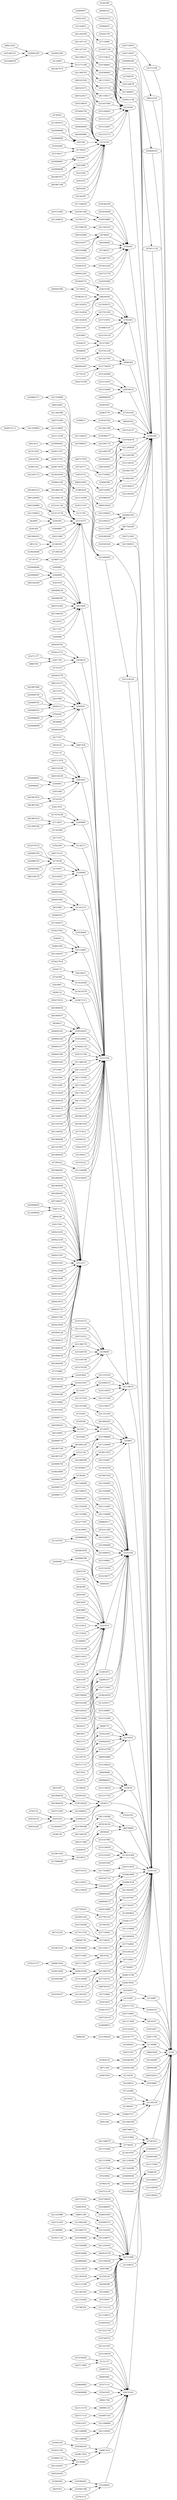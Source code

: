 digraph{
rankdir=LR;

Q20718116 -> Q1930911;
Q41168079 -> Q774918;
Q51153049 -> Q774918;
Q3807050 -> Q135674;
Q18608951 -> Q132405;
Q20718910 -> Q2711528;
Q20719555 -> Q8022520;
Q26690206 -> Q26690201;
Q60508121 -> Q55611124;
Q67206427 -> Q312257;
Q67206454 -> Q837606;
Q55611124 -> Q160;
Q87764595 -> Q168366;
Q37754891 -> Q144144;
Q55109234 -> Q144144;
Q20717725 -> Q1064353;
Q20718993 -> Q618357;
Q21317444 -> Q618357;
Q132405 -> Q134967;
Q618357 -> Q160;
Q1064353 -> Q160;
Q1930911 -> Q134967;
Q1953027 -> Q160;
Q2711528 -> Q160;
Q2871783 -> Q160;
Q3268443 -> Q134988;
Q3733843 -> Q144144;
Q4805828 -> Q160;
Q5104580 -> Q160;
Q5675355 -> Q134988;
Q6909386 -> Q160;
Q7760847 -> Q144144;
Q8022520 -> Q160;
Q18580365 -> Q134988;
Q18581548 -> Q134988;
Q20672796 -> Q144144;
Q20679561 -> Q144144;
Q20721491 -> Q144144;
Q21590653 -> Q144144;
Q26690201 -> Q160;
Q28182611 -> Q160;
Q135674 -> Q2459803;
Q310503 -> Q1190158;
Q1366647 -> Q1190158;
Q3708570 -> Q168366;
Q18156078 -> Q168366;
Q18607517 -> Q1190158;
Q21368851 -> Q168366;
Q21446346 -> Q1190158;
Q29912138 -> Q168366;
Q42669 -> Q244293;
Q207114 -> Q312257;
Q207744 -> Q459616;
Q210872 -> Q950620;
Q215332 -> Q594051;
Q216435 -> Q837606;
Q217147 -> Q837606;
Q244300 -> Q244293;
Q247990 -> Q594051;
Q260018 -> Q950620;
Q277767 -> Q667436;
Q300946 -> Q837606;
Q300949 -> Q949450;
Q300949 -> Q20886786;
Q300961 -> Q583001;
Q300991 -> Q837606;
Q300994 -> Q837606;
Q301018 -> Q837606;
Q301048 -> Q583001;
Q503578 -> Q243810;
Q551786 -> Q243810;
Q604326 -> Q312257;
Q636590 -> Q243810;
Q649513 -> Q594051;
Q713853 -> Q309999;
Q724354 -> Q583001;
Q735210 -> Q459616;
Q755733 -> Q583001;
Q764242 -> Q594051;
Q838940 -> Q594051;
Q918331 -> Q667436;
Q924364 -> Q243810;
Q943830 -> Q243810;
Q943889 -> Q243810;
Q944981 -> Q243810;
Q1125014 -> Q243810;
Q1125029 -> Q243810;
Q1147076 -> Q949450;
Q1147076 -> Q20886828;
Q1192406 -> Q309999;
Q1506003 -> Q243810;
Q3017041 -> Q312257;
Q3017051 -> Q309999;
Q15734508 -> Q243810;
Q17476198 -> Q309999;
Q20717172 -> Q648772;
Q20717470 -> Q583001;
Q20717994 -> Q919342;
Q20731965 -> Q919342;
Q21359914 -> Q244293;
Q22112818 -> Q597988;
Q40334196 -> Q583001;
Q40334258 -> Q583001;
Q40425203 -> Q312257;
Q40425256 -> Q312257;
Q40425305 -> Q312257;
Q40425347 -> Q312257;
Q40425391 -> Q312257;
Q40425446 -> Q312257;
Q40425498 -> Q312257;
Q40425557 -> Q312257;
Q40425615 -> Q312257;
Q40425672 -> Q312257;
Q40425725 -> Q312257;
Q40425783 -> Q312257;
Q40425836 -> Q312257;
Q40458781 -> Q459616;
Q40485038 -> Q949450;
Q40488254 -> Q837606;
Q40488395 -> Q837606;
Q40514423 -> Q243810;
Q41219029 -> Q1006197;
Q45894126 -> Q312257;
Q55612712 -> Q459616;
Q56192860 -> Q478604;
Q56192877 -> Q478604;
Q56192888 -> Q478604;
Q56192893 -> Q478604;
Q56492925 -> Q594051;
Q56493379 -> Q594051;
Q60332362 -> Q837606;
Q60332373 -> Q594051;
Q131137 -> Q2670162;
Q133320 -> Q232829;
Q244293 -> Q1574757;
Q478604 -> Q766441;
Q597988 -> Q2721468;
Q1527843 -> Q782603;
Q1550234 -> Q2721468;
Q2087313 -> Q2670162;
Q2658298 -> Q2721468;
Q3008867 -> Q1574757;
Q3021080 -> Q1574757;
Q3382003 -> Q1574757;
Q3633194 -> Q782603;
Q3906651 -> Q232829;
Q4820658 -> Q782603;
Q5283750 -> Q232829;
Q5528061 -> Q2721468;
Q6005481 -> Q2670162;
Q6294606 -> Q766441;
Q6425804 -> Q1965630;
Q7077131 -> Q2670162;
Q7133685 -> Q232829;
Q7189536 -> Q1574757;
Q7198257 -> Q766441;
Q7641925 -> Q2670162;
Q7678497 -> Q2721468;
Q9061700 -> Q2670162;
Q9080124 -> Q2670162;
Q11712114 -> Q2721468;
Q12087703 -> Q766441;
Q12778450 -> Q898360;
Q13156613 -> Q2721468;
Q14691822 -> Q2721468;
Q15042672 -> Q782603;
Q15222718 -> Q2721468;
Q15653244 -> Q766441;
Q15697126 -> Q232829;
Q15701238 -> Q898360;
Q15701250 -> Q782603;
Q15715951 -> Q782603;
Q15716031 -> Q232829;
Q16687510 -> Q2670162;
Q16748661 -> Q232829;
Q16748752 -> Q2721468;
Q16752130 -> Q2721468;
Q16753779 -> Q766441;
Q16758029 -> Q2721468;
Q16983510 -> Q782603;
Q18205909 -> Q766441;
Q18344199 -> Q766441;
Q18388005 -> Q2721468;
Q18580091 -> Q232829;
Q19897121 -> Q1574757;
Q19900061 -> Q1574757;
Q20672357 -> Q1574757;
Q20672761 -> Q1574757;
Q20673079 -> Q1574757;
Q21298686 -> Q2670162;
Q21353705 -> Q898360;
Q21357249 -> Q1139670;
Q21364389 -> Q1965630;
Q23843936 -> Q1574757;
Q28605495 -> Q2721468;
Q28751944 -> Q1965630;
Q41155413 -> Q232829;
Q41157116 -> Q232829;
Q41158517 -> Q232829;
Q41159283 -> Q2670162;
Q55630049 -> Q766441;
Q58901438 -> Q1574757;
Q61884318 -> Q1574757;
Q134273 -> Q215760;
Q135955 -> Q10867;
Q149069 -> Q215760;
Q243810 -> Q193106;
Q309999 -> Q215760;
Q312257 -> Q215760;
Q459616 -> Q215760;
Q583001 -> Q215760;
Q594051 -> Q215760;
Q648772 -> Q219419;
Q667436 -> Q215760;
Q774918 -> Q7581923;
Q837606 -> Q215760;
Q949450 -> Q193106;
Q1061872 -> Q193106;
Q1341231 -> Q215760;
Q1854664 -> Q215760;
Q2123883 -> Q215760;
Q2428914 -> Q2459803;
Q2880357 -> Q193106;
Q2896224 -> Q54873;
Q3022426 -> Q219419;
Q5581922 -> Q54873;
Q6809496 -> Q19078;
Q9259071 -> Q215760;
Q10772945 -> Q193106;
Q10786368 -> Q54873;
Q10786368 -> Q3242241;
Q10798086 -> Q10867;
Q10824054 -> Q193106;
Q13256517 -> Q193106;
Q13416558 -> Q193106;
Q13419787 -> Q7581923;
Q13420280 -> Q215760;
Q15631679 -> Q215760;
Q15967418 -> Q193106;
Q16628343 -> Q219419;
Q16671511 -> Q215760;
Q17126060 -> Q10867;
Q18385682 -> Q18609057;
Q18510798 -> Q219419;
Q18520455 -> Q215760;
Q18520463 -> Q215760;
Q18520929 -> Q54873;
Q18602124 -> Q215760;
Q18609056 -> Q18609057;
Q18609100 -> Q18609057;
Q19817455 -> Q10867;
Q20721746 -> Q215760;
Q21008922 -> Q54873;
Q21334046 -> Q7581923;
Q21344486 -> Q7581923;
Q21352847 -> Q10867;
Q21353544 -> Q10867;
Q21356482 -> Q193106;
Q21356488 -> Q193106;
Q21368140 -> Q215760;
Q21694343 -> Q193106;
Q41152479 -> Q215760;
Q41153483 -> Q193106;
Q41153856 -> Q215760;
Q41154821 -> Q215760;
Q41156273 -> Q215760;
Q41156896 -> Q193106;
Q41157003 -> Q215760;
Q48798872 -> Q7581923;
Q48809117 -> Q193106;
Q48966823 -> Q19078;
Q55221285 -> Q193106;
Q61883557 -> Q215760;
Q61883558 -> Q215760;
Q61883559 -> Q215760;
Q61884283 -> Q10867;
Q66826886 -> Q219419;
Q26843 -> Q2123883;
Q81214 -> Q3382003;
Q132072 -> Q16628343;
Q159426 -> Q18510798;
Q174652 -> Q4820658;
Q179154 -> Q12778450;
Q188130 -> Q10786368;
Q189615 -> Q18520792;
Q193683 -> Q1527843;
Q203897 -> Q15631679;
Q205329 -> Q2896224;
Q208132 -> Q16671511;
Q244172 -> Q9259071;
Q244410 -> Q1527843;
Q322138 -> Q10798086;
Q506604 -> Q1527843;
Q622597 -> Q18520929;
Q623173 -> Q2880357;
Q629227 -> Q1061872;
Q657051 -> Q3022426;
Q724349 -> Q13420280;
Q738564 -> Q19817455;
Q751965 -> Q18520463;
Q779770 -> Q19897121;
Q803927 -> Q1061872;
Q838812 -> Q18520455;
Q910093 -> Q10772945;
Q935680 -> Q1341231;
Q1120832 -> Q18580091;
Q1124755 -> Q10824054;
Q1964584 -> Q18602124;
Q2649322 -> Q1341231;
Q2881494 -> Q2123883;
Q3621452 -> Q16748661;
Q3633191 -> Q15701250;
Q3726717 -> Q15729942;
Q3732844 -> Q15701238;
Q3798324 -> Q11712114;
Q3894957 -> Q7133685;
Q3991832 -> Q15653244;
Q15304471 -> Q1854664;
Q15640675 -> Q2896224;
Q15958617 -> Q17126060;
Q18608960 -> Q7641925;
Q18608962 -> Q7077131;
Q19818114 -> Q4820658;
Q19829408 -> Q3382003;
Q20717133 -> Q16687510;
Q20717935 -> Q15729942;
Q20719191 -> Q16758029;
Q20719312 -> Q11703863;
Q21265565 -> Q5528061;
Q21305430 -> Q1550234;
Q21316282 -> Q7678497;
Q21356425 -> Q18586277;
Q22112180 -> Q1550234;
Q22113119 -> Q9080124;
Q22286308 -> Q10798086;
Q26799664 -> Q1061872;
Q40324366 -> Q1061872;
Q40324424 -> Q1061872;
Q40693442 -> Q1341231;
Q40693481 -> Q1341231;
Q40695181 -> Q18520455;
Q40695249 -> Q18520455;
Q40695317 -> Q18520455;
Q40695384 -> Q18520455;
Q40695450 -> Q18520455;
Q41162832 -> Q4820658;
Q41162834 -> Q4820658;
Q41162836 -> Q4820658;
Q41166507 -> Q2123883;
Q41219031 -> Q1006197;
Q55604751 -> Q3633194;
Q55627818 -> Q2123883;
Q55627821 -> Q2123883;
Q56274746 -> Q12778450;
Q56276531 -> Q16671511;
Q60496367 -> Q12778450;
Q61885239 -> Q10798086;
Q67019494 -> Q1061872;
Q90042367 -> Q3633194;
Q10867 -> Q144144;
Q54873 -> Q19078;
Q54873 -> Q144144;
Q134967 -> Q160;
Q134988 -> Q160;
Q193106 -> Q144144;
Q215760 -> Q144144;
Q219419 -> Q144144;
Q232829 -> Q168366;
Q766441 -> Q168366;
Q782603 -> Q168366;
Q898360 -> Q168366;
Q1190158 -> Q160;
Q1574757 -> Q144144;
Q1965630 -> Q144144;
Q2459803 -> Q160;
Q3242241 -> Q144144;
Q5659414 -> Q168366;
Q6078080 -> Q144144;
Q7161639 -> Q168366;
Q7581923 -> Q160;
Q9049302 -> Q168366;
Q10314137 -> Q168366;
Q13410384 -> Q144144;
Q16715479 -> Q144144;
Q16963900 -> Q144144;
Q16993534 -> Q144144;
Q18609057 -> Q160;
Q19760078 -> Q168366;
Q21290928 -> Q168366;
Q21364383 -> Q144144;
Q21587967 -> Q144144;
Q24091683 -> Q160;
Q33137692 -> Q160;
Q37730357 -> Q144144;
Q215760 -> Q1139670;
Q1250832 -> Q568536;
Q1574757 -> Q21446362;
Q1965630 -> Q21446362;
Q2670162 -> Q568536;
Q2721468 -> Q568536;
Q21299780 -> Q168366;
Q33138163 -> Q168366;
Q35081705 -> Q168366;
Q539849 -> Q1139670;
Q21353554 -> Q1139670;
Q21646533 -> Q1139670;
Q33134035 -> Q1139670;
Q33134037 -> Q1139670;
Q4867470 -> Q2670162;
Q5299042 -> Q2670162;
Q16934882 -> Q766441;
Q16999725 -> Q2721468;
Q21218892 -> Q1965630;
Q21221567 -> Q2670162;
Q21224292 -> Q2721468;
Q21228675 -> Q2721468;
Q21229105 -> Q2721468;
Q21293516 -> Q766441;
Q21359909 -> Q1965630;
Q21446134 -> Q1574757;
Q21447460 -> Q232829;
Q33141126 -> Q1574757;
Q33149043 -> Q232829;
Q33150134 -> Q782603;
Q33151327 -> Q232829;
Q33152661 -> Q232829;
Q33152713 -> Q232829;
Q33153739 -> Q1574757;
Q33156456 -> Q2670162;
Q7125489 -> Q1190158;
Q33141052 -> Q134988;
Q33141777 -> Q134988;
Q19078 -> Q144144;
Q1139670 -> Q144144;
Q33189853 -> Q160;
Q33189958 -> Q160;
Q33190052 -> Q160;
Q12004824 -> Q144144;
Q12062582 -> Q168366;
Q33190015 -> Q168366;
Q33190292 -> Q168366;
Q33134624 -> Q19078;
Q33137742 -> Q19078;
Q16911577 -> Q144144;
Q21219068 -> Q144144;
Q21224524 -> Q144144;
Q21446454 -> Q144144;
Q24083305 -> Q168366;
Q144144 -> Q160;
Q168366 -> Q160;
Q568536 -> Q160;
Q1757612 -> Q215760;
Q2946321 -> Q215760;
Q3021879 -> Q215760;
Q3109015 -> Q215760;
Q3355222 -> Q215760;
Q12324668 -> Q215760;
Q21224953 -> Q193106;
Q21446499 -> Q193106;
Q21448052 -> Q193106;
Q33147882 -> Q7581923;
Q33148891 -> Q219419;
Q33149624 -> Q19078;
Q33149861 -> Q193106;
Q33154192 -> Q193106;
Q33155200 -> Q219419;
Q33156363 -> Q215760;
Q923613 -> Q19900061;
Q966391 -> Q33140029;
Q2357420 -> Q20672357;
Q3016354 -> Q20672761;
Q3061543 -> Q20673079;
Q3605934 -> Q28605495;
Q3622606 -> Q21368140;
Q3814352 -> Q21298686;
Q3835731 -> Q20720092;
Q10885120 -> Q134884;
Q20718882 -> Q131657;
Q21353549 -> Q21353544;
Q21357254 -> Q21357249;
Q22112109 -> Q131759;
Q22285172 -> Q23843936;
Q23819502 -> Q131657;
Q25401123 -> Q37754721;
Q25401162 -> Q37730001;
Q30715295 -> Q21008922;
Q37795021 -> Q37795120;
Q41162855 -> Q134884;
Q41163630 -> Q41152479;
Q41164668 -> Q41153483;
Q41164977 -> Q41153856;
Q41165556 -> Q41154821;
Q41165939 -> Q41155413;
Q41166502 -> Q41156273;
Q41166923 -> Q41156896;
Q41167003 -> Q41157003;
Q41167107 -> Q41157116;
Q41167110 -> Q41157116;
Q41168149 -> Q41158386;
Q41168215 -> Q41158517;
Q41168696 -> Q41159283;
Q41168698 -> Q41159283;
Q47488627 -> Q25385774;
Q49549295 -> Q134884;
Q55651550 -> Q134884;
Q56317460 -> Q55630234;
Q62834986 -> Q62834728;
Q80918561 -> Q80918439;
Q168366 -> Q160;
Q2263062 -> Q539849;
Q19720723 -> Q539849;
Q21219245 -> Q539849;
Q28723512 -> Q539849;
Q33230077 -> Q193106;
Q21368178 -> Q539849;
Q33140556 -> Q539849;
Q33140740 -> Q539849;
Q33155556 -> Q539849;
Q20886786 -> Q949450;
Q20886828 -> Q949450;
Q61884033 -> Q312257;
Q61884034 -> Q312257;
Q61884036 -> Q312257;
Q61884040 -> Q312257;
Q61884042 -> Q312257;
Q61884043 -> Q312257;
Q61884044 -> Q312257;
Q61884045 -> Q312257;
Q961266 -> Q21446346;
Q16545436 -> Q21590653;
Q29920232 -> Q29912138;
Q59286508 -> Q87764595;
Q27027 -> Q135955;
Q27929 -> Q243810;
Q42196 -> Q133320;
Q140189 -> Q18156078;
Q174199 -> Q149069;
Q179020 -> Q133320;
Q185097 -> Q133320;
Q201808 -> Q133320;
Q210282 -> Q135955;
Q215335 -> Q243810;
Q221056 -> Q133320;
Q273331 -> Q134273;
Q281459 -> Q243810;
Q301055 -> Q133320;
Q370597 -> Q149069;
Q477192 -> Q243810;
Q725493 -> Q135955;
Q749548 -> Q135955;
Q782290 -> Q134273;
Q854309 -> Q133320;
Q871300 -> Q18581548;
Q1016955 -> Q149069;
Q1064332 -> Q18580365;
Q2144297 -> Q133320;
Q2703437 -> Q18607517;
Q3023455 -> Q20672796;
Q3733844 -> Q3733843;
Q4006323 -> Q21368851;
Q7635982 -> Q18609056;
Q7960276 -> Q18609100;
Q15236265 -> Q131137;
Q17108426 -> Q133320;
Q18419727 -> Q20679561;
Q20717805 -> Q131137;
Q21257548 -> Q21344486;
Q21315608 -> Q21334046;
Q21368793 -> Q133320;
Q40322520 -> Q133320;
Q40322571 -> Q133320;
Q40322617 -> Q133320;
Q40714983 -> Q149069;
Q40715121 -> Q149069;
Q54539819 -> Q133320;
Q55604750 -> Q133320;
Q56606062 -> Q133320;
Q56606064 -> Q133320;
Q65060984 -> Q133320;
Q134884 -> Q4867470;
Q3763133 -> Q5299042;
Q3785315 -> Q16934882;
Q4801186 -> Q16999725;
Q7399322 -> Q12324668;
Q8044729 -> Q3734616;
Q16758584 -> Q3734616;
Q17013750 -> Q3734616;
Q18391549 -> Q16934882;
Q18580345 -> Q4867470;
Q18580401 -> Q5299042;
Q18581308 -> Q5299042;
Q20817932 -> Q4867470;
Q61884052 -> Q3382003;
Q61884054 -> Q18520929;
Q61884056 -> Q18520455;
Q61884057 -> Q18520455;
Q61884059 -> Q18520929;
Q131657 -> Q21646533;
Q131759 -> Q21446362;
Q11690294 -> Q21224292;
Q12771348 -> Q21447460;
Q13419802 -> Q21448052;
Q14709489 -> Q21229105;
Q15708539 -> Q21293516;
Q18394609 -> Q21228675;
Q21352838 -> Q21224953;
Q21352984 -> Q21448052;
Q21359904 -> Q21218892;
Q21446751 -> Q21228675;
Q24884064 -> Q33144458;
Q24884271 -> Q21359909;
Q24884297 -> Q21224953;
Q25410391 -> Q21353554;
Q60328986 -> Q33153739;
Q60329040 -> Q33153739;
Q21291935 -> Q21584756;
Q24083295 -> Q24083300;
Q28431636 -> Q21584756;
Q33134306 -> Q21446362;
Q33134498 -> Q21584756;
Q33136172 -> Q21584756;
Q34513337 -> Q21446362;
Q37630409 -> Q21226117;
Q738361 -> Q42196;
Q4514064 -> Q27027;
Q7059206 -> Q179020;
Q7570671 -> Q179020;
Q11991872 -> Q42196;
Q12079725 -> Q174199;
Q20908687 -> Q185097;
Q20908688 -> Q185097;
Q20908689 -> Q42196;
Q20908690 -> Q42196;
Q20908704 -> Q174199;
Q20908705 -> Q174199;
Q20908710 -> Q27027;
Q20908711 -> Q27027;
Q40445584 -> Q174652;
Q40596543 -> Q27027;
Q40685082 -> Q174199;
Q82528276 -> Q174199;
Q795152 -> Q205329;
Q986799 -> Q207744;
Q1471177 -> Q207744;
Q5916218 -> Q205329;
Q5916220 -> Q205329;
Q12099926 -> Q207114;
Q20908692 -> Q207114;
Q61887071 -> Q201808;
Q61887108 -> Q201808;
Q919342 -> Q16911577;
Q950620 -> Q6078080;
Q1006197 -> Q16963900;
Q2883776 -> Q7161639;
Q3606588 -> Q21290928;
Q3691007 -> Q7161639;
Q3784782 -> Q21587967;
Q11703863 -> Q16715479;
Q11941389 -> Q10314137;
Q15729942 -> Q19760078;
Q18205284 -> Q13410384;
Q18520792 -> Q9049302;
Q18586277 -> Q19760078;
Q18586293 -> Q12062582;
Q20720092 -> Q21299780;
Q22286578 -> Q19760078;
Q25385774 -> Q19760078;
Q25400001 -> Q19760078;
Q28182605 -> Q19760078;
Q33140029 -> Q33141777;
Q37730001 -> Q37730357;
Q37754721 -> Q37754891;
Q37795120 -> Q16993534;
Q41158386 -> Q6078080;
Q48783552 -> Q55109234;
Q48965843 -> Q16993534;
Q48966028 -> Q5659414;
Q48998575 -> Q16993534;
Q54914888 -> Q16993534;
Q55630234 -> Q6078080;
Q56545710 -> Q16963900;
Q62834728 -> Q2721468;
Q80918439 -> Q12062582;
Q33177587 -> Q21448052;
Q61884030 -> Q41152479;
Q61884032 -> Q41152479;
Q61884048 -> Q41156273;
Q61884050 -> Q41157003;
Q61895323 -> Q61884318;
Q132905 -> Q12771348;
Q929703 -> Q18581308;
Q1062904 -> Q18580401;
Q1064339 -> Q18580345;
Q1188680 -> Q21446751;
Q6725256 -> Q17013750;
Q16911726 -> Q18394609;
Q20072113 -> Q21359904;
Q20718530 -> Q2263062;
Q20721965 -> Q18391549;
Q20721970 -> Q11690294;
Q21243986 -> Q4801186;
Q21268435 -> Q3785315;
Q30066365 -> Q25410391;
Q30066366 -> Q25410391;
Q61467474 -> Q12771348;
Q79253727 -> Q48807650;
Q3734616 -> Q16911577;
Q33137897 -> Q24083305;
Q33144458 -> Q2721468;
Q33147992 -> Q13410384;
Q33149490 -> Q5659414;
Q33150659 -> Q13410384;
Q33151819 -> Q5659414;
Q33154086 -> Q5659414;
Q33154302 -> Q13410384;
Q21222173 -> Q21446454;
Q21226117 -> Q16911577;
Q21446362 -> Q21224524;
Q21584756 -> Q21446454;
Q33190043 -> Q24083305;
Q33190221 -> Q24083305;
Q6821424 -> Q24083295;
Q7376980 -> Q21368178;
Q18346143 -> Q24083295;
Q18350227 -> Q21291935;
Q22286638 -> Q24083295;
Q24915049 -> Q28431636;
Q25095468 -> Q28431636;
Q25401210 -> Q37630409;
Q48807650 -> Q28431636;
Q3696045 -> Q300961;
Q12967430 -> Q210872;
Q17086608 -> Q210872;
Q18920890 -> Q322138;
Q20908691 -> Q300961;
Q20908696 -> Q300994;
Q20908697 -> Q300994;
Q20908698 -> Q764242;
Q20908699 -> Q764242;
Q20908700 -> Q649513;
Q20908702 -> Q649513;
Q20908703 -> Q649513;
Q20908707 -> Q322138;
Q20908709 -> Q322138;
Q20908712 -> Q738564;
Q20908713 -> Q738564;
Q21400794 -> Q713853;
Q61887042 -> Q724354;
Q61887054 -> Q724354;
Q61887086 -> Q649513;
Q61887190 -> Q61885239;
Q61887197 -> Q61885239;
Q61887610 -> Q713853;
Q82528249 -> Q300994;
}